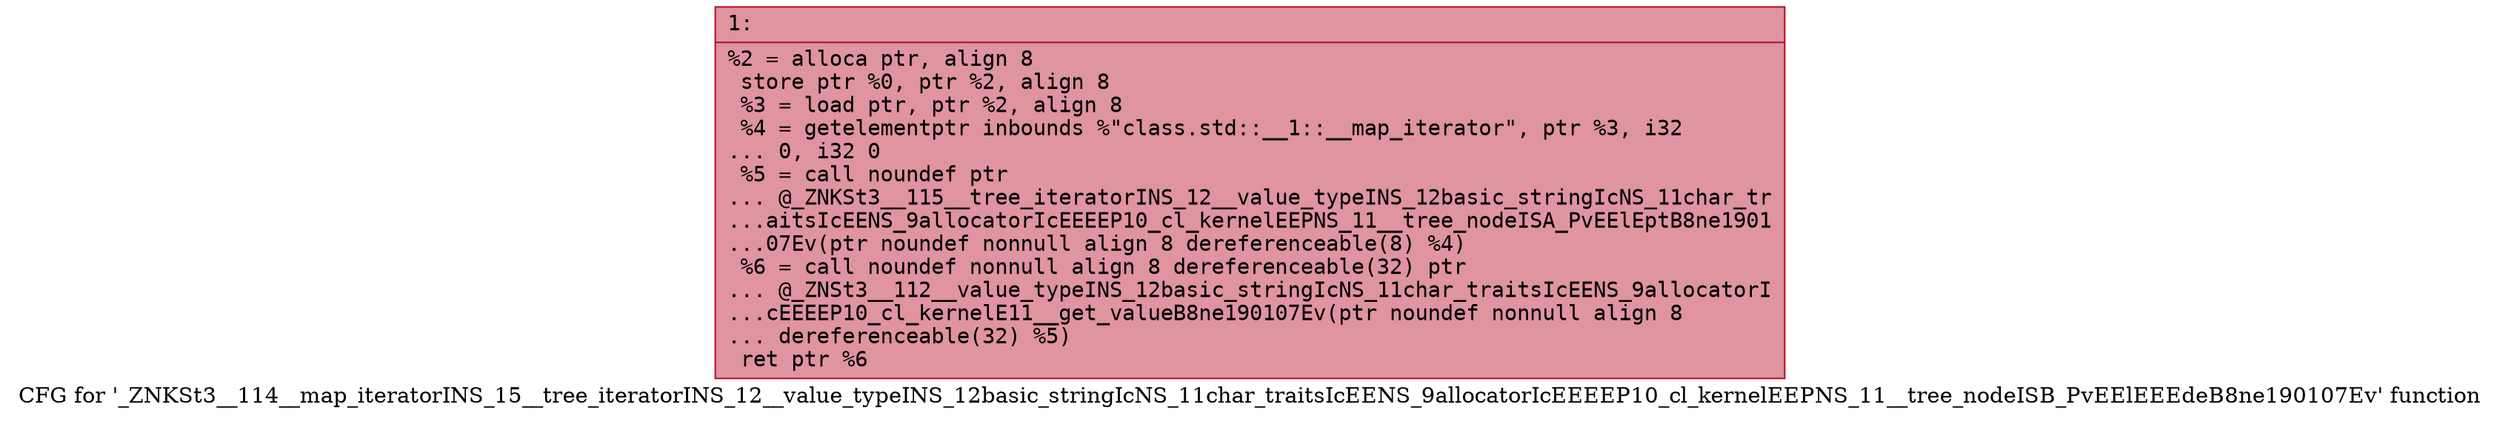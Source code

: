 digraph "CFG for '_ZNKSt3__114__map_iteratorINS_15__tree_iteratorINS_12__value_typeINS_12basic_stringIcNS_11char_traitsIcEENS_9allocatorIcEEEEP10_cl_kernelEEPNS_11__tree_nodeISB_PvEElEEEdeB8ne190107Ev' function" {
	label="CFG for '_ZNKSt3__114__map_iteratorINS_15__tree_iteratorINS_12__value_typeINS_12basic_stringIcNS_11char_traitsIcEENS_9allocatorIcEEEEP10_cl_kernelEEPNS_11__tree_nodeISB_PvEElEEEdeB8ne190107Ev' function";

	Node0x600001380a00 [shape=record,color="#b70d28ff", style=filled, fillcolor="#b70d2870" fontname="Courier",label="{1:\l|  %2 = alloca ptr, align 8\l  store ptr %0, ptr %2, align 8\l  %3 = load ptr, ptr %2, align 8\l  %4 = getelementptr inbounds %\"class.std::__1::__map_iterator\", ptr %3, i32\l... 0, i32 0\l  %5 = call noundef ptr\l... @_ZNKSt3__115__tree_iteratorINS_12__value_typeINS_12basic_stringIcNS_11char_tr\l...aitsIcEENS_9allocatorIcEEEEP10_cl_kernelEEPNS_11__tree_nodeISA_PvEElEptB8ne1901\l...07Ev(ptr noundef nonnull align 8 dereferenceable(8) %4)\l  %6 = call noundef nonnull align 8 dereferenceable(32) ptr\l... @_ZNSt3__112__value_typeINS_12basic_stringIcNS_11char_traitsIcEENS_9allocatorI\l...cEEEEP10_cl_kernelE11__get_valueB8ne190107Ev(ptr noundef nonnull align 8\l... dereferenceable(32) %5)\l  ret ptr %6\l}"];
}
